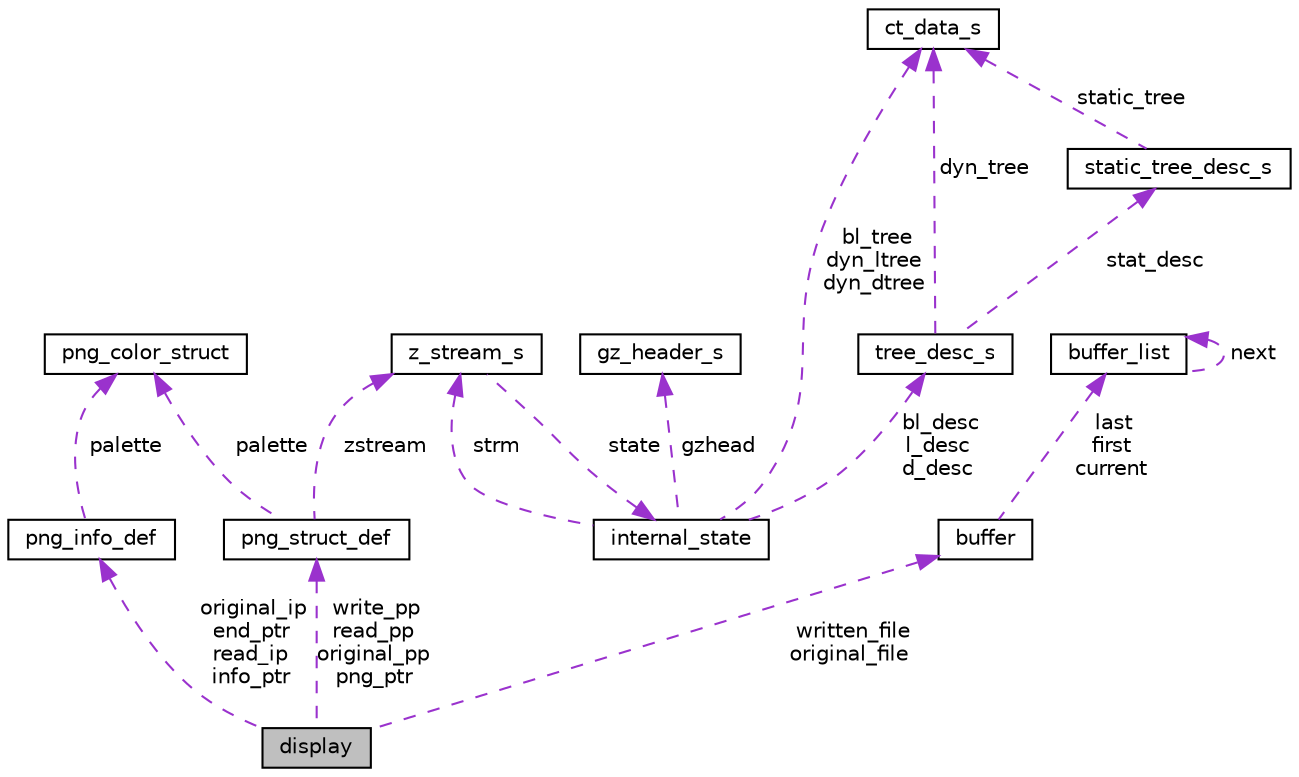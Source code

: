digraph "display"
{
  edge [fontname="Helvetica",fontsize="10",labelfontname="Helvetica",labelfontsize="10"];
  node [fontname="Helvetica",fontsize="10",shape=record];
  Node1 [label="display",height=0.2,width=0.4,color="black", fillcolor="grey75", style="filled", fontcolor="black"];
  Node2 -> Node1 [dir="back",color="darkorchid3",fontsize="10",style="dashed",label=" original_ip\nend_ptr\nread_ip\ninfo_ptr" ,fontname="Helvetica"];
  Node2 [label="png_info_def",height=0.2,width=0.4,color="black", fillcolor="white", style="filled",URL="$structpng__info__def.html"];
  Node3 -> Node2 [dir="back",color="darkorchid3",fontsize="10",style="dashed",label=" palette" ,fontname="Helvetica"];
  Node3 [label="png_color_struct",height=0.2,width=0.4,color="black", fillcolor="white", style="filled",URL="$structpng__color__struct.html"];
  Node4 -> Node1 [dir="back",color="darkorchid3",fontsize="10",style="dashed",label=" written_file\noriginal_file" ,fontname="Helvetica"];
  Node4 [label="buffer",height=0.2,width=0.4,color="black", fillcolor="white", style="filled",URL="$structbuffer.html"];
  Node5 -> Node4 [dir="back",color="darkorchid3",fontsize="10",style="dashed",label=" last\nfirst\ncurrent" ,fontname="Helvetica"];
  Node5 [label="buffer_list",height=0.2,width=0.4,color="black", fillcolor="white", style="filled",URL="$structbuffer__list.html"];
  Node5 -> Node5 [dir="back",color="darkorchid3",fontsize="10",style="dashed",label=" next" ,fontname="Helvetica"];
  Node6 -> Node1 [dir="back",color="darkorchid3",fontsize="10",style="dashed",label=" write_pp\nread_pp\noriginal_pp\npng_ptr" ,fontname="Helvetica"];
  Node6 [label="png_struct_def",height=0.2,width=0.4,color="black", fillcolor="white", style="filled",URL="$structpng__struct__def.html"];
  Node3 -> Node6 [dir="back",color="darkorchid3",fontsize="10",style="dashed",label=" palette" ,fontname="Helvetica"];
  Node7 -> Node6 [dir="back",color="darkorchid3",fontsize="10",style="dashed",label=" zstream" ,fontname="Helvetica"];
  Node7 [label="z_stream_s",height=0.2,width=0.4,color="black", fillcolor="white", style="filled",URL="$structz__stream__s.html"];
  Node8 -> Node7 [dir="back",color="darkorchid3",fontsize="10",style="dashed",label=" state" ,fontname="Helvetica"];
  Node8 [label="internal_state",height=0.2,width=0.4,color="black", fillcolor="white", style="filled",URL="$structinternal__state.html"];
  Node9 -> Node8 [dir="back",color="darkorchid3",fontsize="10",style="dashed",label=" gzhead" ,fontname="Helvetica"];
  Node9 [label="gz_header_s",height=0.2,width=0.4,color="black", fillcolor="white", style="filled",URL="$structgz__header__s.html"];
  Node10 -> Node8 [dir="back",color="darkorchid3",fontsize="10",style="dashed",label=" bl_desc\nl_desc\nd_desc" ,fontname="Helvetica"];
  Node10 [label="tree_desc_s",height=0.2,width=0.4,color="black", fillcolor="white", style="filled",URL="$structtree__desc__s.html"];
  Node11 -> Node10 [dir="back",color="darkorchid3",fontsize="10",style="dashed",label=" stat_desc" ,fontname="Helvetica"];
  Node11 [label="static_tree_desc_s",height=0.2,width=0.4,color="black", fillcolor="white", style="filled",URL="$structstatic__tree__desc__s.html"];
  Node12 -> Node11 [dir="back",color="darkorchid3",fontsize="10",style="dashed",label=" static_tree" ,fontname="Helvetica"];
  Node12 [label="ct_data_s",height=0.2,width=0.4,color="black", fillcolor="white", style="filled",URL="$structct__data__s.html"];
  Node12 -> Node10 [dir="back",color="darkorchid3",fontsize="10",style="dashed",label=" dyn_tree" ,fontname="Helvetica"];
  Node7 -> Node8 [dir="back",color="darkorchid3",fontsize="10",style="dashed",label=" strm" ,fontname="Helvetica"];
  Node12 -> Node8 [dir="back",color="darkorchid3",fontsize="10",style="dashed",label=" bl_tree\ndyn_ltree\ndyn_dtree" ,fontname="Helvetica"];
}
